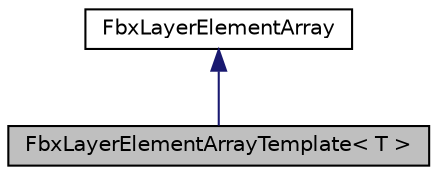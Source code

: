 digraph "FbxLayerElementArrayTemplate&lt; T &gt;"
{
  edge [fontname="Helvetica",fontsize="10",labelfontname="Helvetica",labelfontsize="10"];
  node [fontname="Helvetica",fontsize="10",shape=record];
  Node2 [label="FbxLayerElementArrayTemplate\< T \>",height=0.2,width=0.4,color="black", fillcolor="grey75", style="filled", fontcolor="black"];
  Node3 -> Node2 [dir="back",color="midnightblue",fontsize="10",style="solid",fontname="Helvetica"];
  Node3 [label="FbxLayerElementArray",height=0.2,width=0.4,color="black", fillcolor="white", style="filled",URL="$class_fbx_layer_element_array.html"];
}
